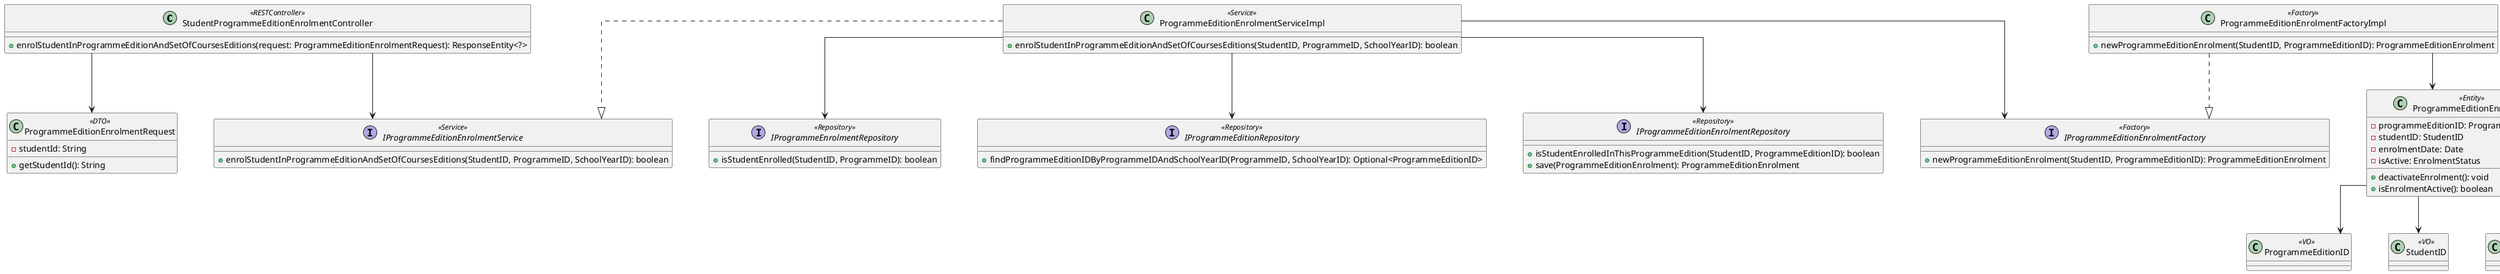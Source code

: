 @startuml

' Logical View - US17: Enrol a Student in a ProgrammeEdition

skinparam ranksep 60
skinparam nodesep 60
skinparam linetype ortho

' === CONTROLLER ===
class StudentProgrammeEditionEnrolmentController <<RESTController>> {
    + enrolStudentInProgrammeEditionAndSetOfCoursesEditions(request: ProgrammeEditionEnrolmentRequest): ResponseEntity<?>
}

' === SERVICE ===
interface IProgrammeEditionEnrolmentService <<Service>> {
    + enrolStudentInProgrammeEditionAndSetOfCoursesEditions(StudentID, ProgrammeID, SchoolYearID): boolean
}

class ProgrammeEditionEnrolmentServiceImpl <<Service>> {
    + enrolStudentInProgrammeEditionAndSetOfCoursesEditions(StudentID, ProgrammeID, SchoolYearID): boolean
}

' === DTO ===
class ProgrammeEditionEnrolmentRequest <<DTO>> {
    - studentId: String
    + getStudentId(): String
}

' === FACTORY ===
interface IProgrammeEditionEnrolmentFactory <<Factory>> {
    + newProgrammeEditionEnrolment(StudentID, ProgrammeEditionID): ProgrammeEditionEnrolment
}

class ProgrammeEditionEnrolmentFactoryImpl <<Factory>> {
    + newProgrammeEditionEnrolment(StudentID, ProgrammeEditionID): ProgrammeEditionEnrolment
}

' === AGGREGATE ===
class ProgrammeEditionEnrolment <<Entity>> {
    - programmeEditionID: ProgrammeEditionID
    - studentID: StudentID
    - enrolmentDate: Date
    - isActive: EnrolmentStatus
    + deactivateEnrolment(): void
    + isEnrolmentActive(): boolean
}

' === VALUE OBJECTS ===
class ProgrammeEditionID <<VO>>
class ProgrammeID <<VO>>
class SchoolYearID <<VO>>
class StudentID <<VO>>
class Date <<VO>>
class EnrolmentStatus <<VO>>

' === REPOSITORIES ===
interface IProgrammeEnrolmentRepository <<Repository>> {
    + isStudentEnrolled(StudentID, ProgrammeID): boolean
}

interface IProgrammeEditionRepository <<Repository>> {
    + findProgrammeEditionIDByProgrammeIDAndSchoolYearID(ProgrammeID, SchoolYearID): Optional<ProgrammeEditionID>
}

interface IProgrammeEditionEnrolmentRepository <<Repository>> {
    + isStudentEnrolledInThisProgrammeEdition(StudentID, ProgrammeEditionID): boolean
    + save(ProgrammeEditionEnrolment): ProgrammeEditionEnrolment
}

' === NAVIGABILITIES ===
StudentProgrammeEditionEnrolmentController --> ProgrammeEditionEnrolmentRequest
StudentProgrammeEditionEnrolmentController --> IProgrammeEditionEnrolmentService

ProgrammeEditionEnrolmentServiceImpl ..|> IProgrammeEditionEnrolmentService
ProgrammeEditionEnrolmentServiceImpl --> IProgrammeEnrolmentRepository
ProgrammeEditionEnrolmentServiceImpl --> IProgrammeEditionRepository
ProgrammeEditionEnrolmentServiceImpl --> IProgrammeEditionEnrolmentRepository
ProgrammeEditionEnrolmentServiceImpl --> IProgrammeEditionEnrolmentFactory
ProgrammeEditionEnrolmentFactoryImpl ..|> IProgrammeEditionEnrolmentFactory
ProgrammeEditionEnrolmentFactoryImpl --> ProgrammeEditionEnrolment

ProgrammeEditionEnrolment --> ProgrammeEditionID
ProgrammeEditionEnrolment --> StudentID
ProgrammeEditionEnrolment --> Date
ProgrammeEditionEnrolment --> EnrolmentStatus

@enduml
